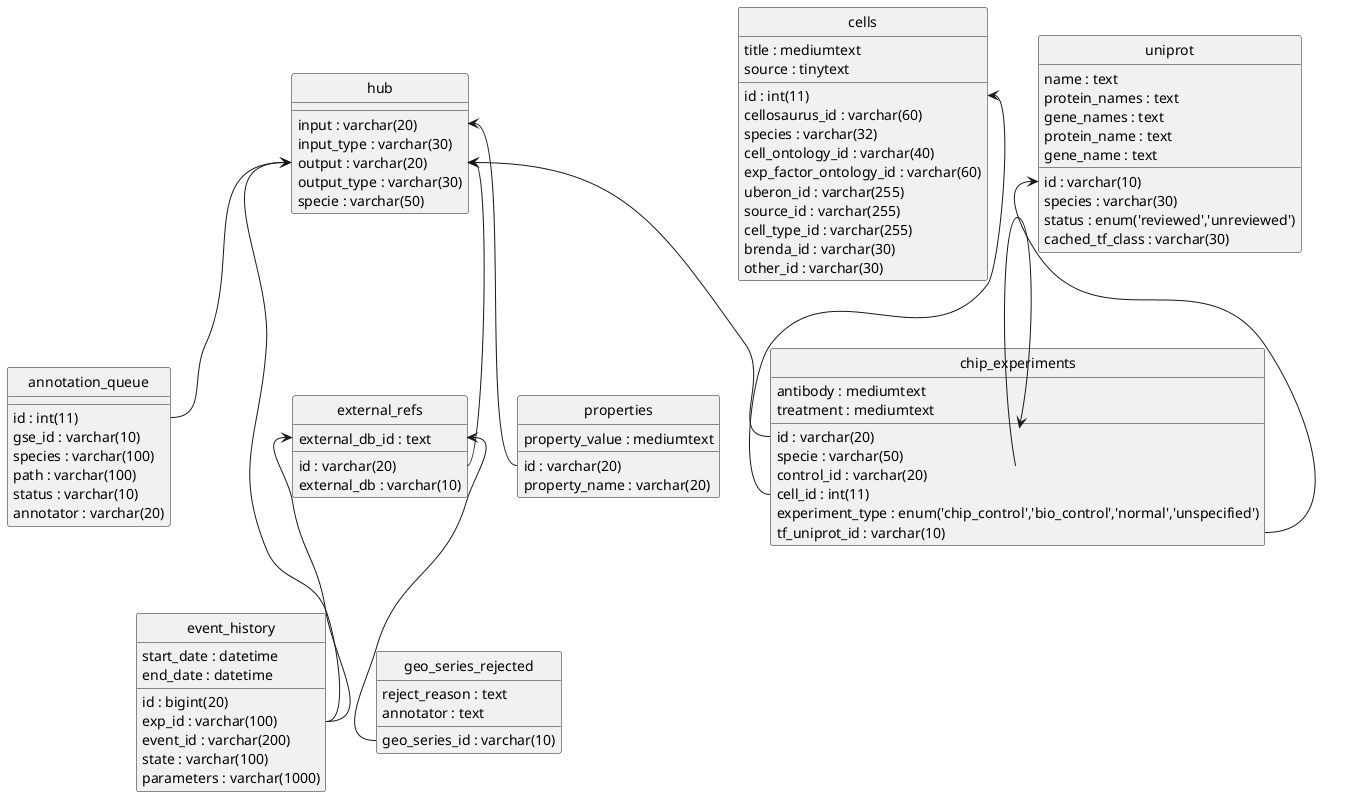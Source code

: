 @startuml
hide circle

   entity "annotation_queue" as annotation_queue {
      id : int(11)
      gse_id : varchar(10)
      species : varchar(100)
      path : varchar(100)
      status : varchar(10)
      annotator : varchar(20)
   }

   entity "event_history" as event_history {
      id : bigint(20)
      exp_id : varchar(100)
      start_date : datetime
      end_date : datetime
      event_id : varchar(200)
      state : varchar(100)
      parameters : varchar(1000)
   }

   entity "cells" as cells {
      id : int(11)
      title : mediumtext
      cellosaurus_id : varchar(60)
      species : varchar(32)
      cell_ontology_id : varchar(40)
      exp_factor_ontology_id : varchar(60)
      uberon_id : varchar(255)
      source : tinytext
      source_id : varchar(255)
      cell_type_id : varchar(255)
      brenda_id : varchar(30)
      other_id : varchar(30)
   }

   entity "chip_experiments" as chip_experiments {
      id : varchar(20)
      antibody : mediumtext
      specie : varchar(50)
      treatment : mediumtext
      control_id : varchar(20)
      cell_id : int(11)
      experiment_type : enum('chip_control','bio_control','normal','unspecified')
      tf_uniprot_id : varchar(10)
   }


   entity "external_refs" as external_refs {
      id : varchar(20)
      external_db : varchar(10)
      external_db_id : text
   }

   entity "geo_series_rejected" as geo_series_rejected {
      geo_series_id : varchar(10)
      reject_reason : text
      annotator : text
   }

   entity "hub" as hub {
      input : varchar(20)
      input_type : varchar(30)
      output : varchar(20)
      output_type : varchar(30)
      specie : varchar(50)
   }

   entity "properties" as properties {
      id : varchar(20)
      property_name : varchar(20)
      property_value : mediumtext
   }

   entity "uniprot" as uniprot {
      id : varchar(10)
      name : text
      protein_names : text
      gene_names : text
      protein_name : text
      gene_name : text
      species : varchar(30)
      status : enum('reviewed','unreviewed')
      cached_tf_class : varchar(30)
   }

   hub::input <-- properties::id
   hub::output <-- annotation_queue::id
   hub::output <-- chip_experiments::id
   chip_experiments::id <-- chip_experiments::control_id
   hub::output <-- external_refs::id
   cells::id <-- chip_experiments::cell_id
   uniprot::id <-- chip_experiments::tf_uniprot_id
   external_refs::external_db_id <-- geo_series_rejected::geo_series_id
   hub::output <-- event_history::exp_id
   external_refs::external_db_id <-- event_history::exp_id
@enduml
